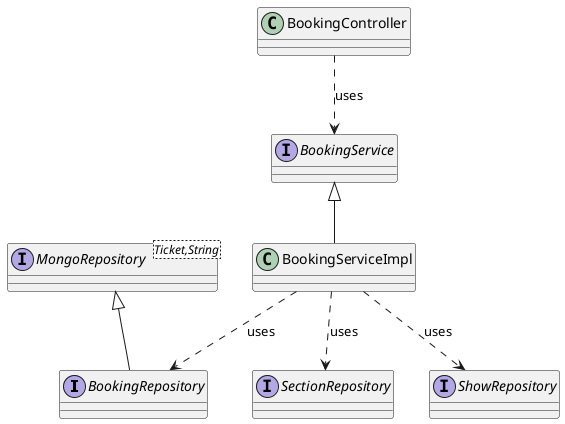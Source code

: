 @startuml

interface BookingRepository
interface "MongoRepository<Ticket,String>" as MongoRepository_Ticket_String_
MongoRepository_Ticket_String_ <|-- BookingRepository

interface BookingService
class BookingServiceImpl
BookingService <|-- BookingServiceImpl
BookingServiceImpl ..> BookingRepository : uses

interface SectionRepository
BookingServiceImpl ..> SectionRepository : uses

interface ShowRepository
BookingServiceImpl ..> ShowRepository : uses

class BookingController
BookingController ..> BookingService : uses 

@enduml
